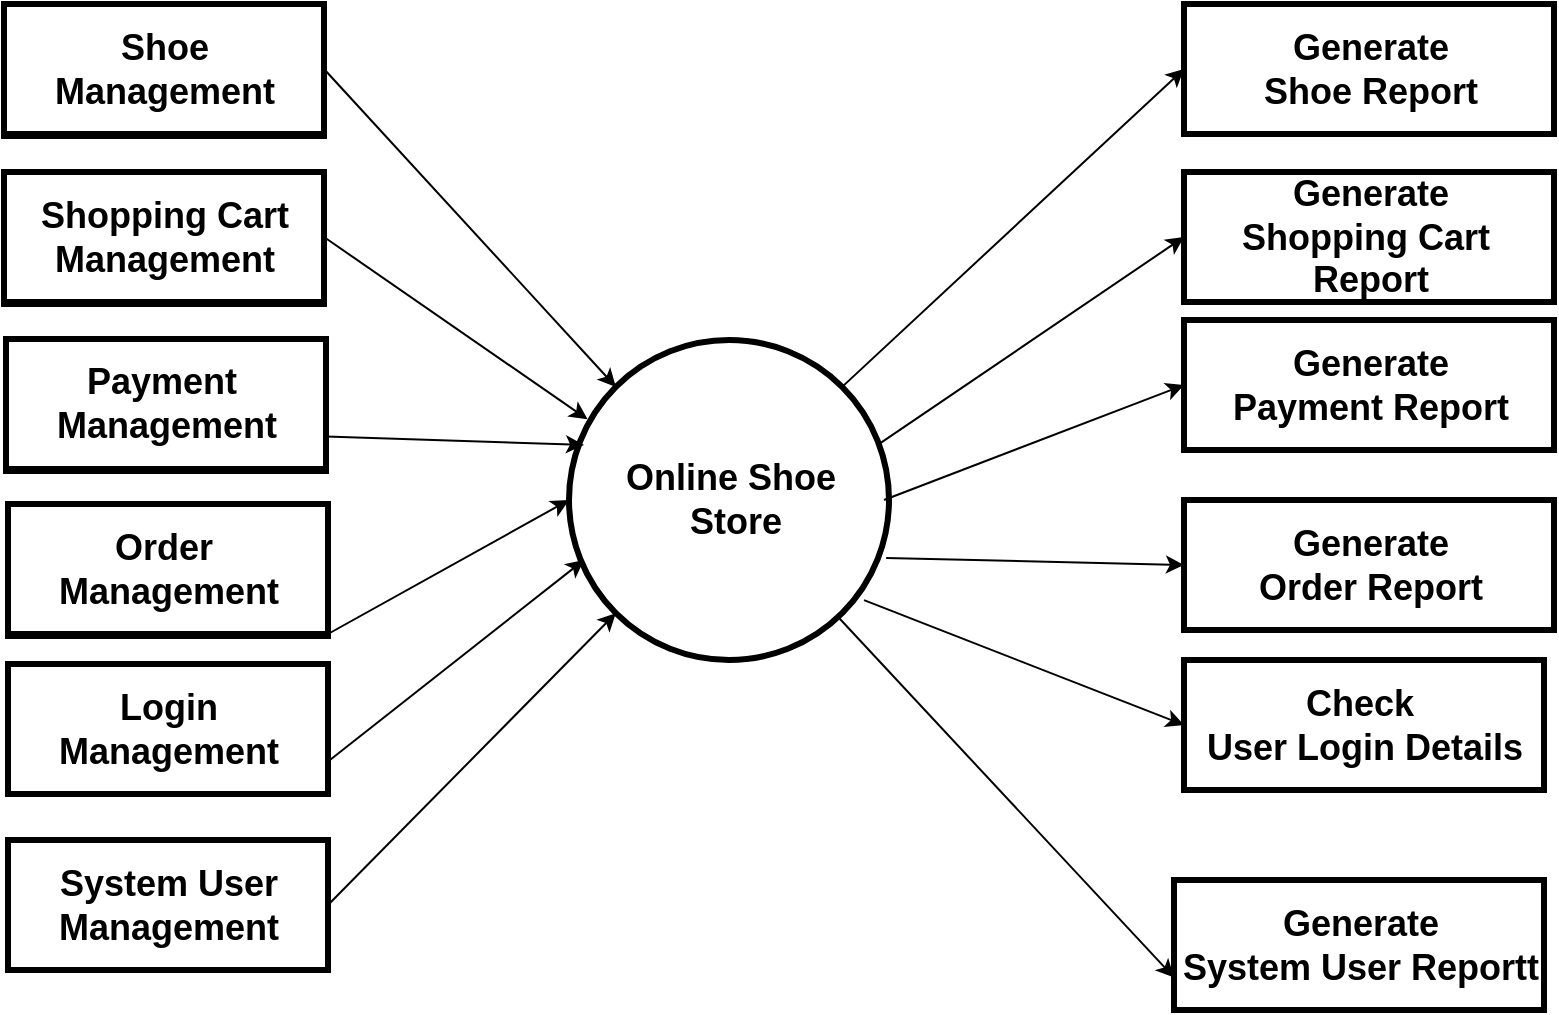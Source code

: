 <mxfile>
    <diagram id="T_PJMS-xfhEBK5G41jR8" name="Page-1">
        <mxGraphModel dx="832" dy="475" grid="1" gridSize="10" guides="1" tooltips="1" connect="1" arrows="1" fold="1" page="1" pageScale="1" pageWidth="827" pageHeight="1169" math="0" shadow="0">
            <root>
                <mxCell id="0"/>
                <mxCell id="1" parent="0"/>
                <mxCell id="2" value="&lt;b&gt;&lt;font style=&quot;font-size: 18px;&quot;&gt;Online Shoe&lt;br&gt;&amp;nbsp;Store&lt;/font&gt;&lt;/b&gt;" style="shape=ellipse;html=1;dashed=0;whitespace=wrap;aspect=fixed;perimeter=ellipsePerimeter;strokeWidth=3;" parent="1" vertex="1">
                    <mxGeometry x="312.5" y="380" width="160" height="160" as="geometry"/>
                </mxCell>
                <mxCell id="6" value="&lt;b&gt;Payment&amp;nbsp;&lt;br&gt;Management&lt;/b&gt;" style="html=1;dashed=0;whitespace=wrap;strokeWidth=3;fontSize=18;" parent="1" vertex="1">
                    <mxGeometry x="31" y="380.5" width="160" height="65" as="geometry"/>
                </mxCell>
                <mxCell id="7" value="&lt;b&gt;Shoe &lt;br&gt;Management&lt;/b&gt;" style="html=1;dashed=0;whitespace=wrap;strokeWidth=3;fontSize=18;" parent="1" vertex="1">
                    <mxGeometry x="30" y="213" width="160" height="65" as="geometry"/>
                </mxCell>
                <mxCell id="8" value="&lt;b&gt;Shopping Cart &lt;br&gt;Management&lt;/b&gt;" style="html=1;dashed=0;whitespace=wrap;strokeWidth=3;fontSize=18;" parent="1" vertex="1">
                    <mxGeometry x="30" y="297" width="160" height="65" as="geometry"/>
                </mxCell>
                <mxCell id="15" value="&lt;b&gt;Order&amp;nbsp;&lt;br&gt;Management&lt;br&gt;&lt;/b&gt;" style="html=1;dashed=0;whitespace=wrap;strokeWidth=3;fontSize=18;" parent="1" vertex="1">
                    <mxGeometry x="32" y="463" width="160" height="65" as="geometry"/>
                </mxCell>
                <mxCell id="17" value="&lt;b&gt;Login &lt;br&gt;Management&lt;/b&gt;" style="html=1;dashed=0;whitespace=wrap;strokeWidth=3;fontSize=18;" parent="1" vertex="1">
                    <mxGeometry x="32" y="542" width="160" height="65" as="geometry"/>
                </mxCell>
                <mxCell id="19" value="&lt;b&gt;Shoe &lt;br&gt;Management&lt;/b&gt;" style="html=1;dashed=0;whitespace=wrap;strokeWidth=3;fontSize=18;" parent="1" vertex="1">
                    <mxGeometry x="30" y="212" width="160" height="65" as="geometry"/>
                </mxCell>
                <mxCell id="20" value="&lt;b&gt;Shopping Cart &lt;br&gt;Management&lt;/b&gt;" style="html=1;dashed=0;whitespace=wrap;strokeWidth=3;fontSize=18;" parent="1" vertex="1">
                    <mxGeometry x="30" y="296" width="160" height="65" as="geometry"/>
                </mxCell>
                <mxCell id="21" value="&lt;b&gt;Payment&amp;nbsp;&lt;br&gt;Management&lt;/b&gt;" style="html=1;dashed=0;whitespace=wrap;strokeWidth=3;fontSize=18;" parent="1" vertex="1">
                    <mxGeometry x="31" y="379.5" width="160" height="65" as="geometry"/>
                </mxCell>
                <mxCell id="22" value="&lt;b&gt;Order&amp;nbsp;&lt;br&gt;Management&lt;br&gt;&lt;/b&gt;" style="html=1;dashed=0;whitespace=wrap;strokeWidth=3;fontSize=18;" parent="1" vertex="1">
                    <mxGeometry x="32" y="462" width="160" height="65" as="geometry"/>
                </mxCell>
                <mxCell id="27" value="&lt;b&gt;System User &lt;br&gt;Management&lt;/b&gt;" style="html=1;dashed=0;whitespace=wrap;strokeWidth=3;fontSize=18;" parent="1" vertex="1">
                    <mxGeometry x="32" y="630" width="160" height="65" as="geometry"/>
                </mxCell>
                <mxCell id="28" value="&lt;b&gt;Generate &lt;br&gt;Order Report&lt;/b&gt;" style="html=1;dashed=0;whitespace=wrap;strokeWidth=3;fontSize=18;" parent="1" vertex="1">
                    <mxGeometry x="620" y="460" width="160" height="65" as="geometry"/>
                </mxCell>
                <mxCell id="29" value="&lt;b&gt;Check&amp;nbsp;&lt;br&gt;User Login Details&lt;/b&gt;" style="html=1;dashed=0;whitespace=wrap;strokeWidth=3;fontSize=18;" parent="1" vertex="1">
                    <mxGeometry x="620" y="540" width="180" height="65" as="geometry"/>
                </mxCell>
                <mxCell id="31" value="&lt;b&gt;Generate&lt;br&gt;System User Reportt&lt;/b&gt;" style="html=1;dashed=0;whitespace=wrap;strokeWidth=3;fontSize=18;" parent="1" vertex="1">
                    <mxGeometry x="615" y="650" width="185" height="65" as="geometry"/>
                </mxCell>
                <mxCell id="32" value="&lt;b&gt;Generate &lt;br&gt;Shoe Report&lt;/b&gt;" style="html=1;dashed=0;whitespace=wrap;strokeWidth=3;fontSize=18;" parent="1" vertex="1">
                    <mxGeometry x="620" y="212" width="185" height="65" as="geometry"/>
                </mxCell>
                <mxCell id="33" value="&lt;b&gt;Generate &lt;br&gt;Shopping Cart&amp;nbsp;&lt;br&gt;Report&lt;br&gt;&lt;/b&gt;" style="html=1;dashed=0;whitespace=wrap;strokeWidth=3;fontSize=18;" parent="1" vertex="1">
                    <mxGeometry x="620" y="296" width="185" height="65" as="geometry"/>
                </mxCell>
                <mxCell id="34" value="&lt;b&gt;Generate &lt;br&gt;Payment Report&lt;/b&gt;" style="html=1;dashed=0;whitespace=wrap;strokeWidth=3;fontSize=18;" parent="1" vertex="1">
                    <mxGeometry x="620" y="370" width="185" height="65" as="geometry"/>
                </mxCell>
                <mxCell id="35" value="&lt;b&gt;Generate &lt;br&gt;Order Report&lt;/b&gt;" style="html=1;dashed=0;whitespace=wrap;strokeWidth=3;fontSize=18;" parent="1" vertex="1">
                    <mxGeometry x="620" y="460" width="185" height="65" as="geometry"/>
                </mxCell>
                <mxCell id="40" value="" style="endArrow=classic;html=1;exitX=1;exitY=0.5;exitDx=0;exitDy=0;entryX=0;entryY=0;entryDx=0;entryDy=0;" parent="1" source="19" target="2" edge="1">
                    <mxGeometry width="50" height="50" relative="1" as="geometry">
                        <mxPoint x="60" y="510" as="sourcePoint"/>
                        <mxPoint x="110" y="460" as="targetPoint"/>
                    </mxGeometry>
                </mxCell>
                <mxCell id="41" value="" style="endArrow=classic;html=1;exitX=1;exitY=0.5;exitDx=0;exitDy=0;entryX=0.058;entryY=0.248;entryDx=0;entryDy=0;entryPerimeter=0;" parent="1" source="20" target="2" edge="1">
                    <mxGeometry width="50" height="50" relative="1" as="geometry">
                        <mxPoint x="200.0" y="254.5" as="sourcePoint"/>
                        <mxPoint x="345.931" y="413.431" as="targetPoint"/>
                    </mxGeometry>
                </mxCell>
                <mxCell id="42" value="" style="endArrow=classic;html=1;exitX=1;exitY=0.75;exitDx=0;exitDy=0;entryX=0.047;entryY=0.328;entryDx=0;entryDy=0;entryPerimeter=0;" parent="1" source="21" target="2" edge="1">
                    <mxGeometry width="50" height="50" relative="1" as="geometry">
                        <mxPoint x="210.0" y="264.5" as="sourcePoint"/>
                        <mxPoint x="355.931" y="423.431" as="targetPoint"/>
                    </mxGeometry>
                </mxCell>
                <mxCell id="43" value="" style="endArrow=classic;html=1;exitX=1;exitY=1;exitDx=0;exitDy=0;entryX=0;entryY=0.5;entryDx=0;entryDy=0;" parent="1" source="22" target="2" edge="1">
                    <mxGeometry width="50" height="50" relative="1" as="geometry">
                        <mxPoint x="220.0" y="274.5" as="sourcePoint"/>
                        <mxPoint x="365.931" y="433.431" as="targetPoint"/>
                    </mxGeometry>
                </mxCell>
                <mxCell id="44" value="" style="endArrow=classic;html=1;exitX=1;exitY=0.75;exitDx=0;exitDy=0;" parent="1" source="17" edge="1">
                    <mxGeometry width="50" height="50" relative="1" as="geometry">
                        <mxPoint x="230.0" y="284.5" as="sourcePoint"/>
                        <mxPoint x="320" y="490" as="targetPoint"/>
                    </mxGeometry>
                </mxCell>
                <mxCell id="45" value="" style="endArrow=classic;html=1;exitX=1;exitY=0.5;exitDx=0;exitDy=0;entryX=0;entryY=1;entryDx=0;entryDy=0;" parent="1" source="27" target="2" edge="1">
                    <mxGeometry width="50" height="50" relative="1" as="geometry">
                        <mxPoint x="240.0" y="329.5" as="sourcePoint"/>
                        <mxPoint x="385.931" y="488.431" as="targetPoint"/>
                    </mxGeometry>
                </mxCell>
                <mxCell id="46" value="" style="endArrow=classic;html=1;exitX=1;exitY=0;exitDx=0;exitDy=0;entryX=0;entryY=0.5;entryDx=0;entryDy=0;" parent="1" source="2" target="32" edge="1">
                    <mxGeometry width="50" height="50" relative="1" as="geometry">
                        <mxPoint x="580" y="510" as="sourcePoint"/>
                        <mxPoint x="630" y="460" as="targetPoint"/>
                    </mxGeometry>
                </mxCell>
                <mxCell id="49" value="" style="endArrow=classic;html=1;entryX=0;entryY=0.5;entryDx=0;entryDy=0;exitX=0.966;exitY=0.327;exitDx=0;exitDy=0;exitPerimeter=0;" parent="1" source="2" target="33" edge="1">
                    <mxGeometry width="50" height="50" relative="1" as="geometry">
                        <mxPoint x="450" y="500" as="sourcePoint"/>
                        <mxPoint x="500" y="450" as="targetPoint"/>
                    </mxGeometry>
                </mxCell>
                <mxCell id="50" value="" style="endArrow=classic;html=1;entryX=0;entryY=0.75;entryDx=0;entryDy=0;" parent="1" source="2" target="31" edge="1">
                    <mxGeometry width="50" height="50" relative="1" as="geometry">
                        <mxPoint x="710" y="670" as="sourcePoint"/>
                        <mxPoint x="760" y="620" as="targetPoint"/>
                    </mxGeometry>
                </mxCell>
                <mxCell id="51" value="" style="endArrow=classic;html=1;entryX=0;entryY=0.5;entryDx=0;entryDy=0;exitX=0.922;exitY=0.813;exitDx=0;exitDy=0;exitPerimeter=0;" parent="1" source="2" target="29" edge="1">
                    <mxGeometry width="50" height="50" relative="1" as="geometry">
                        <mxPoint x="710" y="670" as="sourcePoint"/>
                        <mxPoint x="760" y="620" as="targetPoint"/>
                    </mxGeometry>
                </mxCell>
                <mxCell id="52" value="" style="endArrow=classic;html=1;entryX=0;entryY=0.5;entryDx=0;entryDy=0;exitX=0.991;exitY=0.681;exitDx=0;exitDy=0;exitPerimeter=0;" parent="1" source="2" target="35" edge="1">
                    <mxGeometry width="50" height="50" relative="1" as="geometry">
                        <mxPoint x="780" y="650" as="sourcePoint"/>
                        <mxPoint x="830" y="600" as="targetPoint"/>
                    </mxGeometry>
                </mxCell>
                <mxCell id="53" value="" style="endArrow=classic;html=1;entryX=0;entryY=0.5;entryDx=0;entryDy=0;" parent="1" target="34" edge="1">
                    <mxGeometry width="50" height="50" relative="1" as="geometry">
                        <mxPoint x="470" y="460" as="sourcePoint"/>
                        <mxPoint x="950" y="570" as="targetPoint"/>
                    </mxGeometry>
                </mxCell>
            </root>
        </mxGraphModel>
    </diagram>
</mxfile>